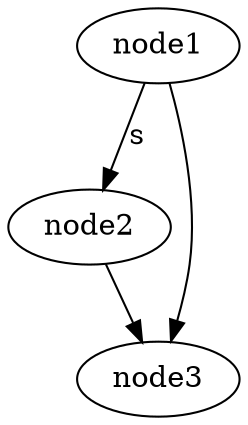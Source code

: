 digraph G {
	node1;
	node2;
	node3;

	node1 -> node2 [label="s"];
	node1 -> node3 [lable="c"];
	node2 -> node3 [lable="p"];
}
